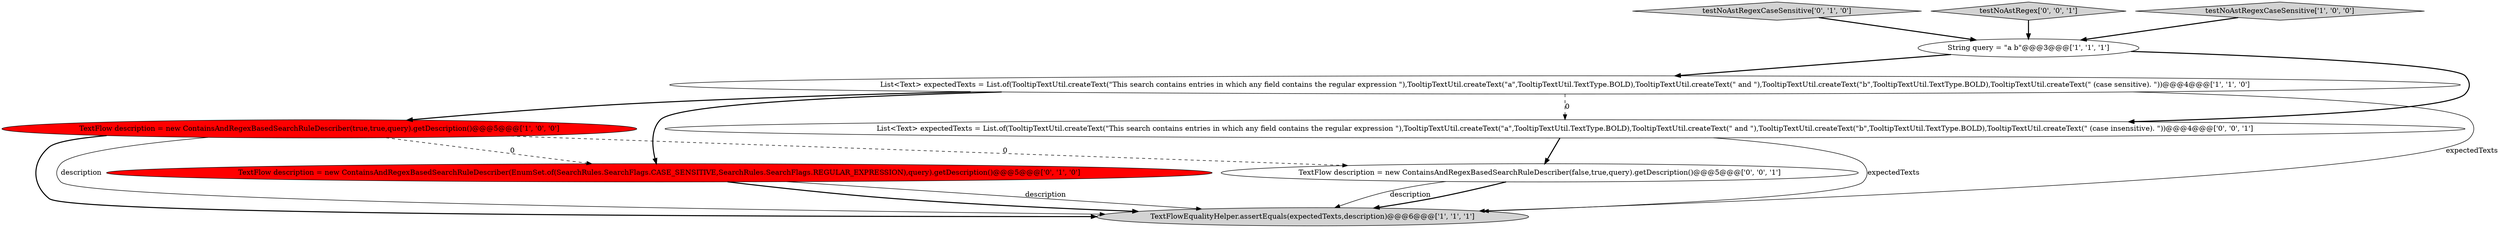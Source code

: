 digraph {
6 [style = filled, label = "TextFlow description = new ContainsAndRegexBasedSearchRuleDescriber(EnumSet.of(SearchRules.SearchFlags.CASE_SENSITIVE,SearchRules.SearchFlags.REGULAR_EXPRESSION),query).getDescription()@@@5@@@['0', '1', '0']", fillcolor = red, shape = ellipse image = "AAA1AAABBB2BBB"];
3 [style = filled, label = "TextFlowEqualityHelper.assertEquals(expectedTexts,description)@@@6@@@['1', '1', '1']", fillcolor = lightgray, shape = ellipse image = "AAA0AAABBB1BBB"];
9 [style = filled, label = "List<Text> expectedTexts = List.of(TooltipTextUtil.createText(\"This search contains entries in which any field contains the regular expression \"),TooltipTextUtil.createText(\"a\",TooltipTextUtil.TextType.BOLD),TooltipTextUtil.createText(\" and \"),TooltipTextUtil.createText(\"b\",TooltipTextUtil.TextType.BOLD),TooltipTextUtil.createText(\" (case insensitive). \"))@@@4@@@['0', '0', '1']", fillcolor = white, shape = ellipse image = "AAA0AAABBB3BBB"];
4 [style = filled, label = "String query = \"a b\"@@@3@@@['1', '1', '1']", fillcolor = white, shape = ellipse image = "AAA0AAABBB1BBB"];
5 [style = filled, label = "testNoAstRegexCaseSensitive['0', '1', '0']", fillcolor = lightgray, shape = diamond image = "AAA0AAABBB2BBB"];
2 [style = filled, label = "List<Text> expectedTexts = List.of(TooltipTextUtil.createText(\"This search contains entries in which any field contains the regular expression \"),TooltipTextUtil.createText(\"a\",TooltipTextUtil.TextType.BOLD),TooltipTextUtil.createText(\" and \"),TooltipTextUtil.createText(\"b\",TooltipTextUtil.TextType.BOLD),TooltipTextUtil.createText(\" (case sensitive). \"))@@@4@@@['1', '1', '0']", fillcolor = white, shape = ellipse image = "AAA0AAABBB1BBB"];
7 [style = filled, label = "testNoAstRegex['0', '0', '1']", fillcolor = lightgray, shape = diamond image = "AAA0AAABBB3BBB"];
1 [style = filled, label = "testNoAstRegexCaseSensitive['1', '0', '0']", fillcolor = lightgray, shape = diamond image = "AAA0AAABBB1BBB"];
0 [style = filled, label = "TextFlow description = new ContainsAndRegexBasedSearchRuleDescriber(true,true,query).getDescription()@@@5@@@['1', '0', '0']", fillcolor = red, shape = ellipse image = "AAA1AAABBB1BBB"];
8 [style = filled, label = "TextFlow description = new ContainsAndRegexBasedSearchRuleDescriber(false,true,query).getDescription()@@@5@@@['0', '0', '1']", fillcolor = white, shape = ellipse image = "AAA0AAABBB3BBB"];
0->3 [style = bold, label=""];
4->9 [style = bold, label=""];
6->3 [style = bold, label=""];
6->3 [style = solid, label="description"];
0->8 [style = dashed, label="0"];
1->4 [style = bold, label=""];
2->0 [style = bold, label=""];
4->2 [style = bold, label=""];
7->4 [style = bold, label=""];
9->8 [style = bold, label=""];
2->3 [style = solid, label="expectedTexts"];
2->9 [style = dashed, label="0"];
8->3 [style = solid, label="description"];
2->6 [style = bold, label=""];
0->3 [style = solid, label="description"];
5->4 [style = bold, label=""];
9->3 [style = solid, label="expectedTexts"];
0->6 [style = dashed, label="0"];
8->3 [style = bold, label=""];
}
